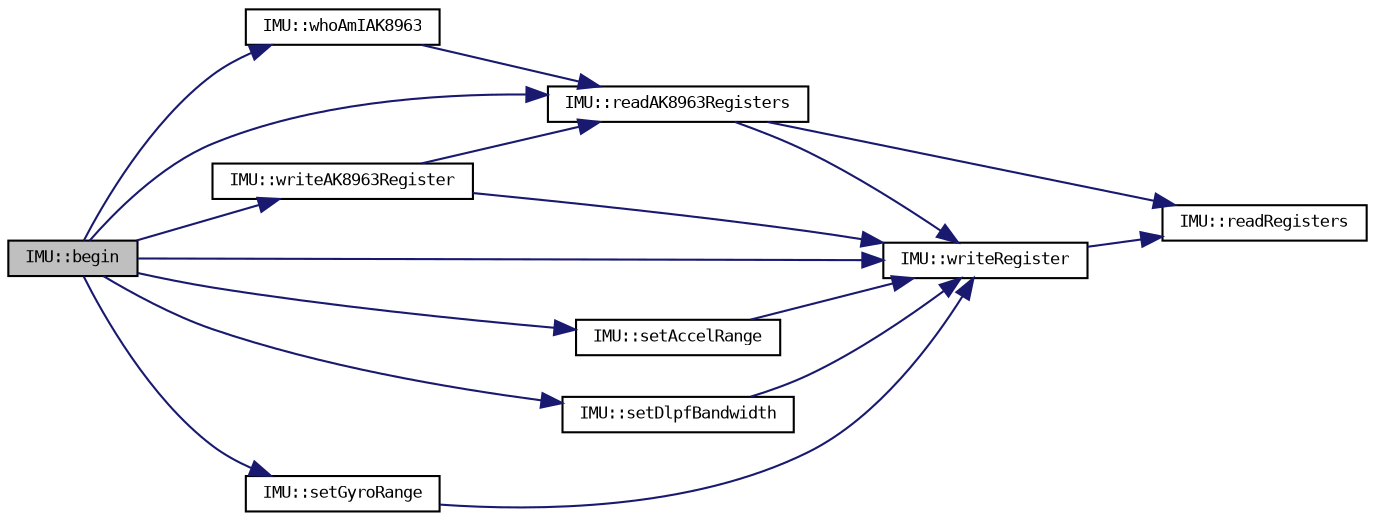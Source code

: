 digraph "IMU::begin"
{
  bgcolor="transparent";
  edge [fontname="DejaVuSansMono",fontsize="8",labelfontname="DejaVuSansMono",labelfontsize="8"];
  node [fontname="DejaVuSansMono",fontsize="8",shape=record];
  rankdir="LR";
  Node2 [label="IMU::begin",height=0.2,width=0.4,color="black", fillcolor="grey75", style="filled", fontcolor="black"];
  Node2 -> Node3 [color="midnightblue",fontsize="8",style="solid",fontname="DejaVuSansMono"];
  Node3 [label="IMU::readAK8963Registers",height=0.2,width=0.4,color="black",URL="$classIMU.html#a914f8b4262fba70e6d8fd0e584fa7996"];
  Node3 -> Node4 [color="midnightblue",fontsize="8",style="solid",fontname="DejaVuSansMono"];
  Node4 [label="IMU::writeRegister",height=0.2,width=0.4,color="black",URL="$classIMU.html#a37694424e4502ffc69bbb6c540c1a400"];
  Node4 -> Node5 [color="midnightblue",fontsize="8",style="solid",fontname="DejaVuSansMono"];
  Node5 [label="IMU::readRegisters",height=0.2,width=0.4,color="black",URL="$classIMU.html#a87c200faa130ff4d2d3416b2d83f4f49"];
  Node3 -> Node5 [color="midnightblue",fontsize="8",style="solid",fontname="DejaVuSansMono"];
  Node2 -> Node6 [color="midnightblue",fontsize="8",style="solid",fontname="DejaVuSansMono"];
  Node6 [label="IMU::setAccelRange",height=0.2,width=0.4,color="black",URL="$classIMU.html#a5567bbe0d211f1e6d386eb69ffd960a7"];
  Node6 -> Node4 [color="midnightblue",fontsize="8",style="solid",fontname="DejaVuSansMono"];
  Node2 -> Node7 [color="midnightblue",fontsize="8",style="solid",fontname="DejaVuSansMono"];
  Node7 [label="IMU::setDlpfBandwidth",height=0.2,width=0.4,color="black",URL="$classIMU.html#a928fa5e2db05bd402a3fa93bd3584527"];
  Node7 -> Node4 [color="midnightblue",fontsize="8",style="solid",fontname="DejaVuSansMono"];
  Node2 -> Node8 [color="midnightblue",fontsize="8",style="solid",fontname="DejaVuSansMono"];
  Node8 [label="IMU::setGyroRange",height=0.2,width=0.4,color="black",URL="$classIMU.html#a834f21762003f831e5e632cc7974ba75"];
  Node8 -> Node4 [color="midnightblue",fontsize="8",style="solid",fontname="DejaVuSansMono"];
  Node2 -> Node9 [color="midnightblue",fontsize="8",style="solid",fontname="DejaVuSansMono"];
  Node9 [label="IMU::whoAmIAK8963",height=0.2,width=0.4,color="black",URL="$classIMU.html#acd2af48f4eb0a0321080332016e3c1f7"];
  Node9 -> Node3 [color="midnightblue",fontsize="8",style="solid",fontname="DejaVuSansMono"];
  Node2 -> Node10 [color="midnightblue",fontsize="8",style="solid",fontname="DejaVuSansMono"];
  Node10 [label="IMU::writeAK8963Register",height=0.2,width=0.4,color="black",URL="$classIMU.html#af3b90e0b20d4bd55091be99f7aa67737"];
  Node10 -> Node4 [color="midnightblue",fontsize="8",style="solid",fontname="DejaVuSansMono"];
  Node10 -> Node3 [color="midnightblue",fontsize="8",style="solid",fontname="DejaVuSansMono"];
  Node2 -> Node4 [color="midnightblue",fontsize="8",style="solid",fontname="DejaVuSansMono"];
}
